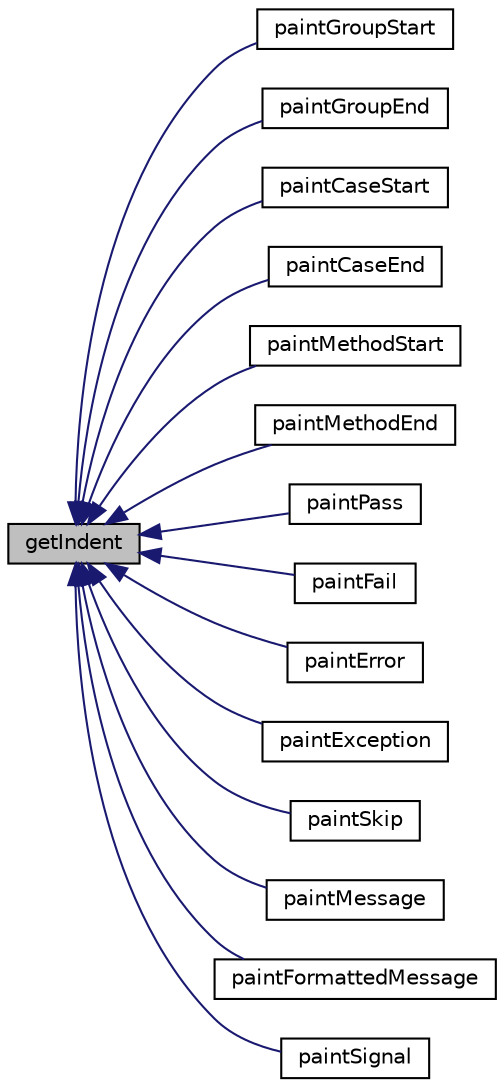 digraph "getIndent"
{
  edge [fontname="Helvetica",fontsize="10",labelfontname="Helvetica",labelfontsize="10"];
  node [fontname="Helvetica",fontsize="10",shape=record];
  rankdir="LR";
  Node1 [label="getIndent",height=0.2,width=0.4,color="black", fillcolor="grey75", style="filled" fontcolor="black"];
  Node1 -> Node2 [dir="back",color="midnightblue",fontsize="10",style="solid",fontname="Helvetica"];
  Node2 [label="paintGroupStart",height=0.2,width=0.4,color="black", fillcolor="white", style="filled",URL="$class_xml_reporter.html#a578e81ded15e0535b145c1b5191838fc"];
  Node1 -> Node3 [dir="back",color="midnightblue",fontsize="10",style="solid",fontname="Helvetica"];
  Node3 [label="paintGroupEnd",height=0.2,width=0.4,color="black", fillcolor="white", style="filled",URL="$class_xml_reporter.html#a0fc961df2fc91be60031d8c228d438af"];
  Node1 -> Node4 [dir="back",color="midnightblue",fontsize="10",style="solid",fontname="Helvetica"];
  Node4 [label="paintCaseStart",height=0.2,width=0.4,color="black", fillcolor="white", style="filled",URL="$class_xml_reporter.html#a02c75dd1d45a8d52c51357bfda81f4cf"];
  Node1 -> Node5 [dir="back",color="midnightblue",fontsize="10",style="solid",fontname="Helvetica"];
  Node5 [label="paintCaseEnd",height=0.2,width=0.4,color="black", fillcolor="white", style="filled",URL="$class_xml_reporter.html#a2e55f70507465e80e37f1cec19c7bc76"];
  Node1 -> Node6 [dir="back",color="midnightblue",fontsize="10",style="solid",fontname="Helvetica"];
  Node6 [label="paintMethodStart",height=0.2,width=0.4,color="black", fillcolor="white", style="filled",URL="$class_xml_reporter.html#a81c891ce14c826af7cf372718a52f554"];
  Node1 -> Node7 [dir="back",color="midnightblue",fontsize="10",style="solid",fontname="Helvetica"];
  Node7 [label="paintMethodEnd",height=0.2,width=0.4,color="black", fillcolor="white", style="filled",URL="$class_xml_reporter.html#ab6919e1f198068a26dfb94ac059ea8a9"];
  Node1 -> Node8 [dir="back",color="midnightblue",fontsize="10",style="solid",fontname="Helvetica"];
  Node8 [label="paintPass",height=0.2,width=0.4,color="black", fillcolor="white", style="filled",URL="$class_xml_reporter.html#a19d9fa0f829ee4ef69dfbc49fb03f095"];
  Node1 -> Node9 [dir="back",color="midnightblue",fontsize="10",style="solid",fontname="Helvetica"];
  Node9 [label="paintFail",height=0.2,width=0.4,color="black", fillcolor="white", style="filled",URL="$class_xml_reporter.html#a7b2970c5e074d5a9192c67f222a7e731"];
  Node1 -> Node10 [dir="back",color="midnightblue",fontsize="10",style="solid",fontname="Helvetica"];
  Node10 [label="paintError",height=0.2,width=0.4,color="black", fillcolor="white", style="filled",URL="$class_xml_reporter.html#aea84af3b9bbee750072b7c2b95395726"];
  Node1 -> Node11 [dir="back",color="midnightblue",fontsize="10",style="solid",fontname="Helvetica"];
  Node11 [label="paintException",height=0.2,width=0.4,color="black", fillcolor="white", style="filled",URL="$class_xml_reporter.html#aa8230bab951d1e40954a491cfe95036d"];
  Node1 -> Node12 [dir="back",color="midnightblue",fontsize="10",style="solid",fontname="Helvetica"];
  Node12 [label="paintSkip",height=0.2,width=0.4,color="black", fillcolor="white", style="filled",URL="$class_xml_reporter.html#aab0649ca9aa6d20610d4933d7f708893"];
  Node1 -> Node13 [dir="back",color="midnightblue",fontsize="10",style="solid",fontname="Helvetica"];
  Node13 [label="paintMessage",height=0.2,width=0.4,color="black", fillcolor="white", style="filled",URL="$class_xml_reporter.html#ae94050db24c6024a20385d55970f684d"];
  Node1 -> Node14 [dir="back",color="midnightblue",fontsize="10",style="solid",fontname="Helvetica"];
  Node14 [label="paintFormattedMessage",height=0.2,width=0.4,color="black", fillcolor="white", style="filled",URL="$class_xml_reporter.html#a77c87761b24b733f97a84910d7b4510c"];
  Node1 -> Node15 [dir="back",color="midnightblue",fontsize="10",style="solid",fontname="Helvetica"];
  Node15 [label="paintSignal",height=0.2,width=0.4,color="black", fillcolor="white", style="filled",URL="$class_xml_reporter.html#a94b37c378ee5ff70d54f9cbae0346602"];
}
